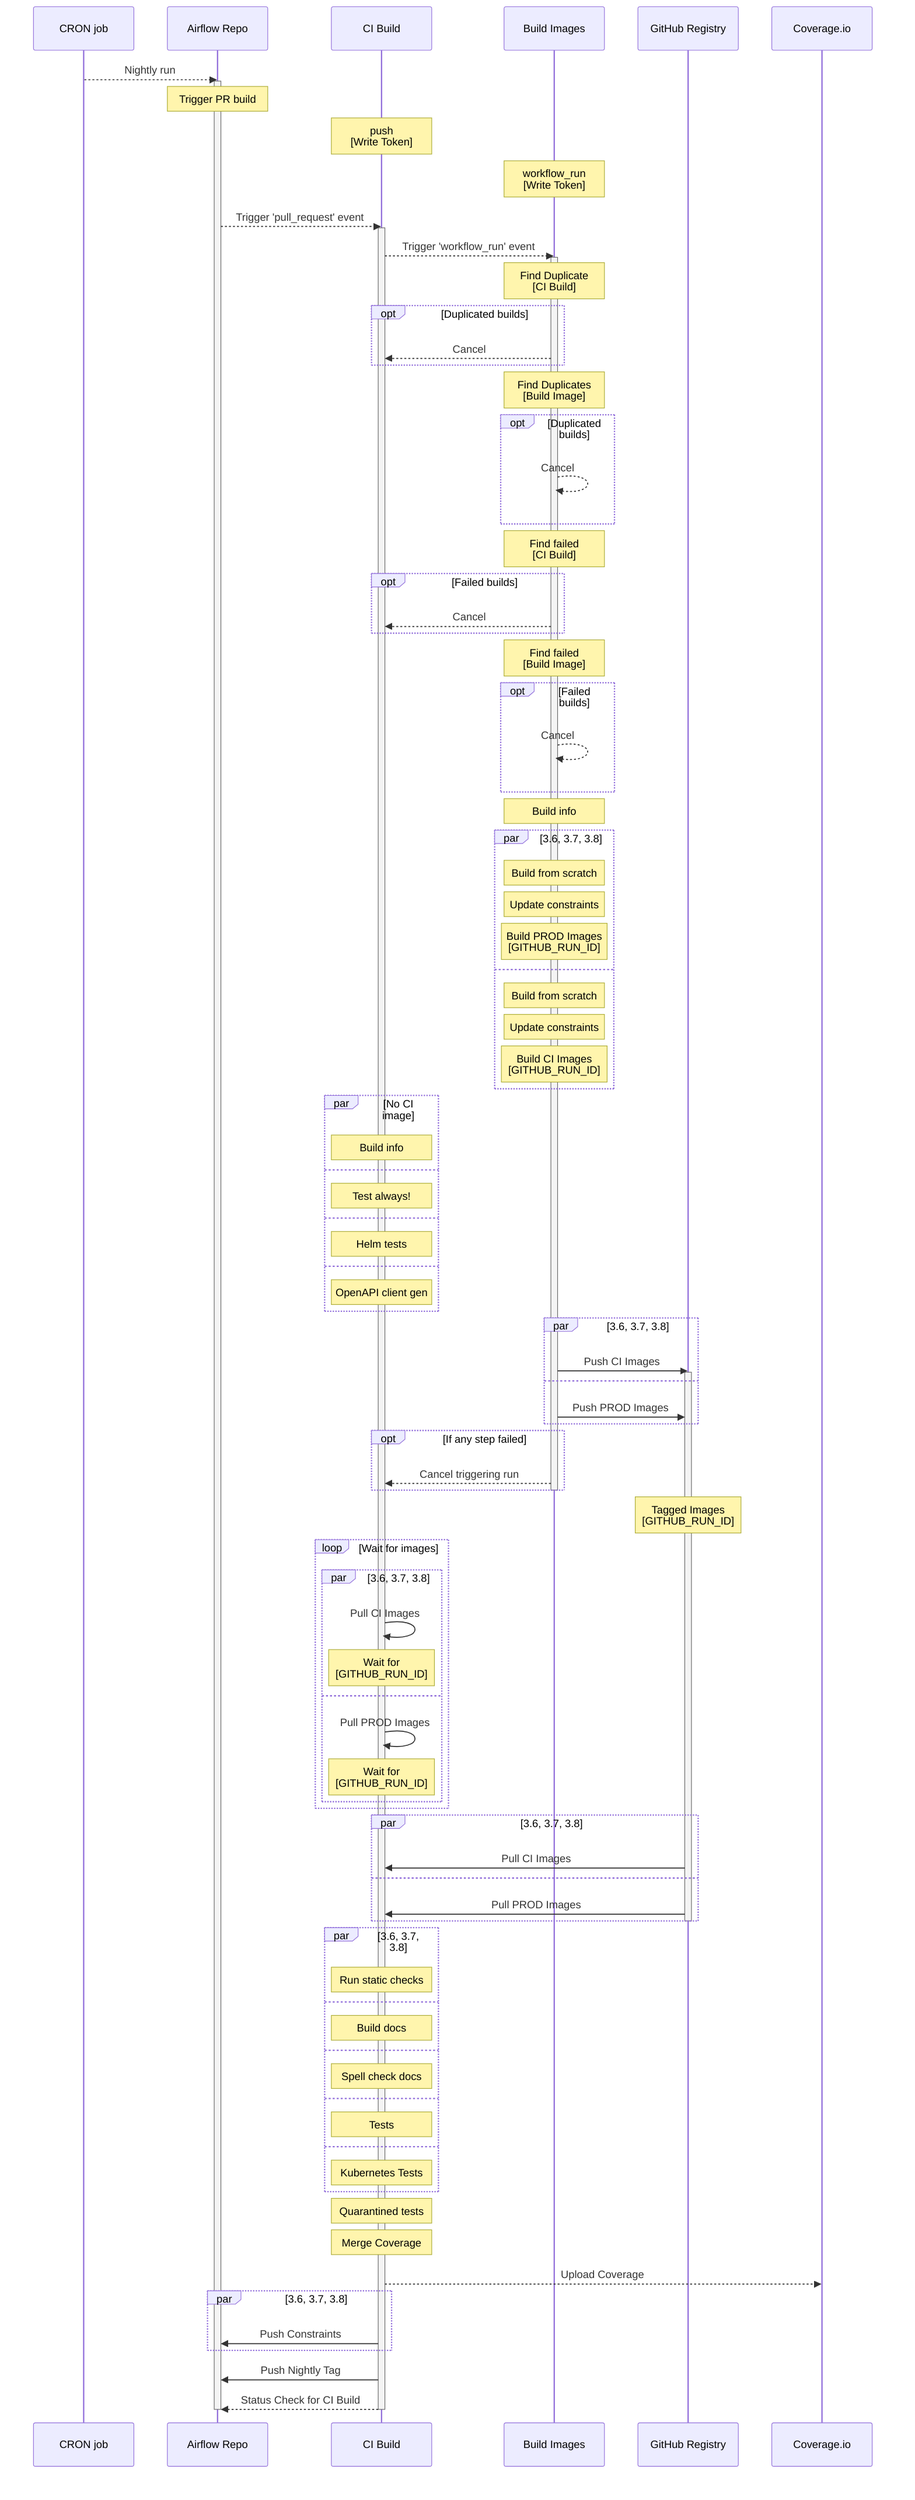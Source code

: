%% Licensed to the Apache Software Foundation (ASF) under one
%% or more contributor license agreements.  See the NOTICE file
%% distributed with this work for additional information
%% regarding copyright ownership.  The ASF licenses this file
%% to you under the Apache License, Version 2.0 (the
%% "License"); you may not use this file except in compliance
%% with the License.  You may obtain a copy of the License at
%%
%%   http://www.apache.org/licenses/LICENSE-2.0
%%
%% Unless required by applicable law or agreed to in writing,
%% software distributed under the License is distributed on an
%% "AS IS" BASIS, WITHOUT WARRANTIES OR CONDITIONS OF ANY
%% KIND, either express or implied.  See the License for the
%% specific language governing permissions and limitations
%% under the License.

sequenceDiagram
    CRON job -->> Airflow Repo: Nightly run
    activate Airflow Repo
    Note over Airflow Repo: Trigger PR build
    Note over CI Build: push<br>[Write Token]
    Note over Build Images: workflow_run<br>[Write Token]
    Airflow Repo -->> CI Build: Trigger 'pull_request' event
    activate CI Build
    CI Build -->> Build Images: Trigger 'workflow_run' event
    activate Build Images
    Note over Build Images: Find Duplicate<br>[CI Build]
    opt Duplicated builds
        Build Images -->> CI Build: Cancel
    end
    Note over Build Images: Find Duplicates<br>[Build Image]
    opt Duplicated builds
        Build Images -->> Build Images: Cancel
    end
    Note over Build Images: Find failed<br>[CI Build]
    opt Failed builds
        Build Images -->> CI Build: Cancel
    end
    Note over Build Images: Find failed<br>[Build Image]
    opt Failed builds
        Build Images -->> Build Images: Cancel
    end
    Note over Build Images: Build info
    par 3.6, 3.7, 3.8
        Note over Build Images: Build from scratch
        Note over Build Images: Update constraints
        Note over Build Images: Build PROD Images<br>[GITHUB_RUN_ID]
    and
        Note over Build Images: Build from scratch
        Note over Build Images: Update constraints
        Note over Build Images: Build CI Images<br>[GITHUB_RUN_ID]
    end
    par No CI image
        Note over CI Build: Build info
    and
        Note over CI Build: Test always!
    and
        Note over CI Build: Helm tests
    and
        Note over CI Build: OpenAPI client gen
    end
    par 3.6, 3.7, 3.8
        Build Images ->> GitHub Registry: Push CI Images
        activate GitHub Registry
    and
        Build Images ->> GitHub Registry: Push PROD Images
    end
    opt If any step failed
        Build Images -->> CI Build: Cancel triggering run
    end
    deactivate Build Images
    Note over GitHub Registry: Tagged Images<br>[GITHUB_RUN_ID]
    loop Wait for images
        par 3.6, 3.7, 3.8
            CI Build ->> CI Build: Pull CI Images
            Note over CI Build: Wait for<br>[GITHUB_RUN_ID]
        and
            CI Build ->> CI Build: Pull PROD Images
            Note over CI Build: Wait for<br>[GITHUB_RUN_ID]
        end
    end
    par 3.6, 3.7, 3.8
        GitHub Registry ->> CI Build: Pull CI Images
    and
        GitHub Registry ->> CI Build: Pull PROD Images
    end
    deactivate GitHub Registry
    par 3.6, 3.7, 3.8
        Note over CI Build: Run static checks
    and
        Note over CI Build: Build docs
    and
        Note over CI Build: Spell check docs
    and
        Note over CI Build: Tests
    and
        Note over CI Build: Kubernetes  Tests
    end
    Note over CI Build: Quarantined tests
    Note over CI Build: Merge Coverage
    CI Build -->> Coverage.io: Upload Coverage
    par 3.6, 3.7, 3.8
        CI Build ->> Airflow Repo: Push Constraints
    end
    CI Build ->> Airflow Repo: Push Nightly Tag
    CI Build -->> Airflow Repo: Status Check for CI Build
    deactivate Airflow Repo
    deactivate CI Build